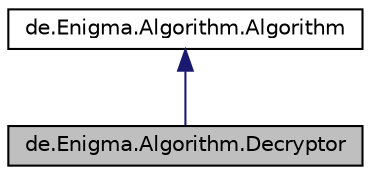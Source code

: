 digraph "de.Enigma.Algorithm.Decryptor"
{
  edge [fontname="Helvetica",fontsize="10",labelfontname="Helvetica",labelfontsize="10"];
  node [fontname="Helvetica",fontsize="10",shape=record];
  Node2 [label="de.Enigma.Algorithm.Decryptor",height=0.2,width=0.4,color="black", fillcolor="grey75", style="filled", fontcolor="black"];
  Node3 -> Node2 [dir="back",color="midnightblue",fontsize="10",style="solid",fontname="Helvetica"];
  Node3 [label="de.Enigma.Algorithm.Algorithm",height=0.2,width=0.4,color="black", fillcolor="white", style="filled",URL="$classde_1_1_enigma_1_1_algorithm_1_1_algorithm.html",tooltip="Die Klasse Algorithm enthält die Ver/Entschlüsselungs Methode für Encrytor und Decryptor, sowie eine checkKey Methode. "];
}

